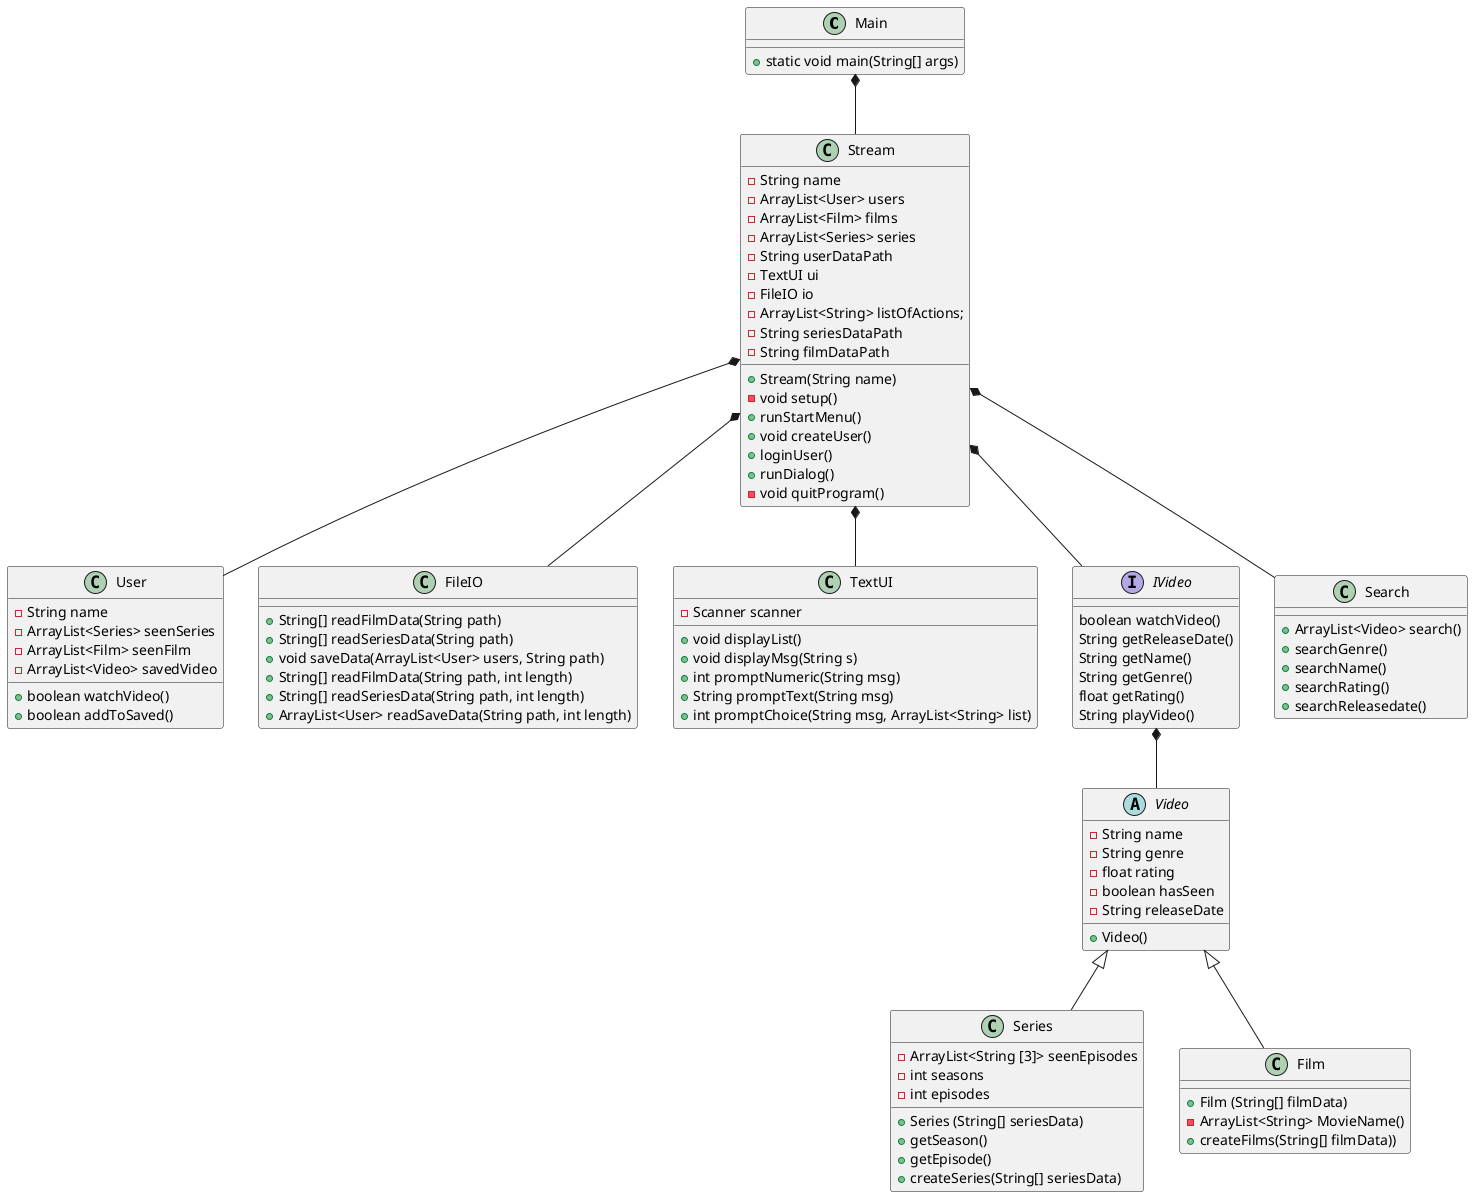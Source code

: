@startuml
'https://plantuml.com/class-diagram

class Main{
+ static void main(String[] args)
}

class Stream{
- String name
'utilities
- ArrayList<User> users
- ArrayList<Film> films
- ArrayList<Series> series
- String userDataPath
- TextUI ui
- FileIO io
- ArrayList<String> listOfActions;
- String seriesDataPath
- String filmDataPath
'constructor
+ Stream(String name)
'methods
- void setup()
' setup er til er at læse data
+ runStartMenu()
+ void createUser()
' skal createUser være void? Det er den i matador
' createUser skal vel checke om der er andre med det brugernavn
+ loginUser()
' skal loginUser være void?
' den skal vel checke om der er en user med det username og tjekke om loginnet er korrekt
+ runDialog()
' i runDialog kan man vælge at søge
- void quitProgram()
}


class User{
- String name
- ArrayList<Series> seenSeries
- ArrayList<Film> seenFilm
- ArrayList<Video> savedVideo
+ boolean watchVideo()
+ boolean addToSaved()
}

class FileIO{
+ String[] readFilmData(String path)
+ String[] readSeriesData(String path)
+ void saveData(ArrayList<User> users, String path)
+ String[] readFilmData(String path, int length)
+ String[] readSeriesData(String path, int length)
+ ArrayList<User> readSaveData(String path, int length)
}

class TextUI{
- Scanner scanner
+ void displayList()
+ void displayMsg(String s)
+ int promptNumeric(String msg)
+ String promptText(String msg)
+ int promptChoice(String msg, ArrayList<String> list)
}

interface IVideo {
boolean watchVideo()
String getReleaseDate()
String getName()
String getGenre()
float getRating()
String playVideo()
}

abstract Class Video{
- String name
- String genre
- float rating
- boolean hasSeen
- String releaseDate
'constructor
+ Video()
}

class Series{
- ArrayList<String [3]> seenEpisodes
- int seasons
- int episodes
+ Series (String[] seriesData)
+ getSeason()
+ getEpisode()
+ createSeries(String[] seriesData)
}

class Film {
'constructor
+ Film (String[] filmData)
- ArrayList<String> MovieName()
+ createFilms(String[] filmData))
}


class Search{
+ ArrayList<Video> search()
'methods til de forskellige søgemuligheder
' Skal disse returnere objekterne fra video?
+ searchGenre()
+ searchName()
+ searchRating()
+ searchReleasedate()
'skal vi have funktioner der kun søger blandt serier og film adskilt?
}

IVideo *-- Video

Video <|-- Series
Video <|-- Film

Main *-- Stream

Stream *-- User
Stream *-- FileIO
Stream *-- TextUI
Stream *-- IVideo
Stream *-- Search

@enduml